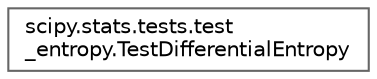 digraph "Graphical Class Hierarchy"
{
 // LATEX_PDF_SIZE
  bgcolor="transparent";
  edge [fontname=Helvetica,fontsize=10,labelfontname=Helvetica,labelfontsize=10];
  node [fontname=Helvetica,fontsize=10,shape=box,height=0.2,width=0.4];
  rankdir="LR";
  Node0 [id="Node000000",label="scipy.stats.tests.test\l_entropy.TestDifferentialEntropy",height=0.2,width=0.4,color="grey40", fillcolor="white", style="filled",URL="$df/d12/classscipy_1_1stats_1_1tests_1_1test__entropy_1_1TestDifferentialEntropy.html",tooltip=" "];
}
